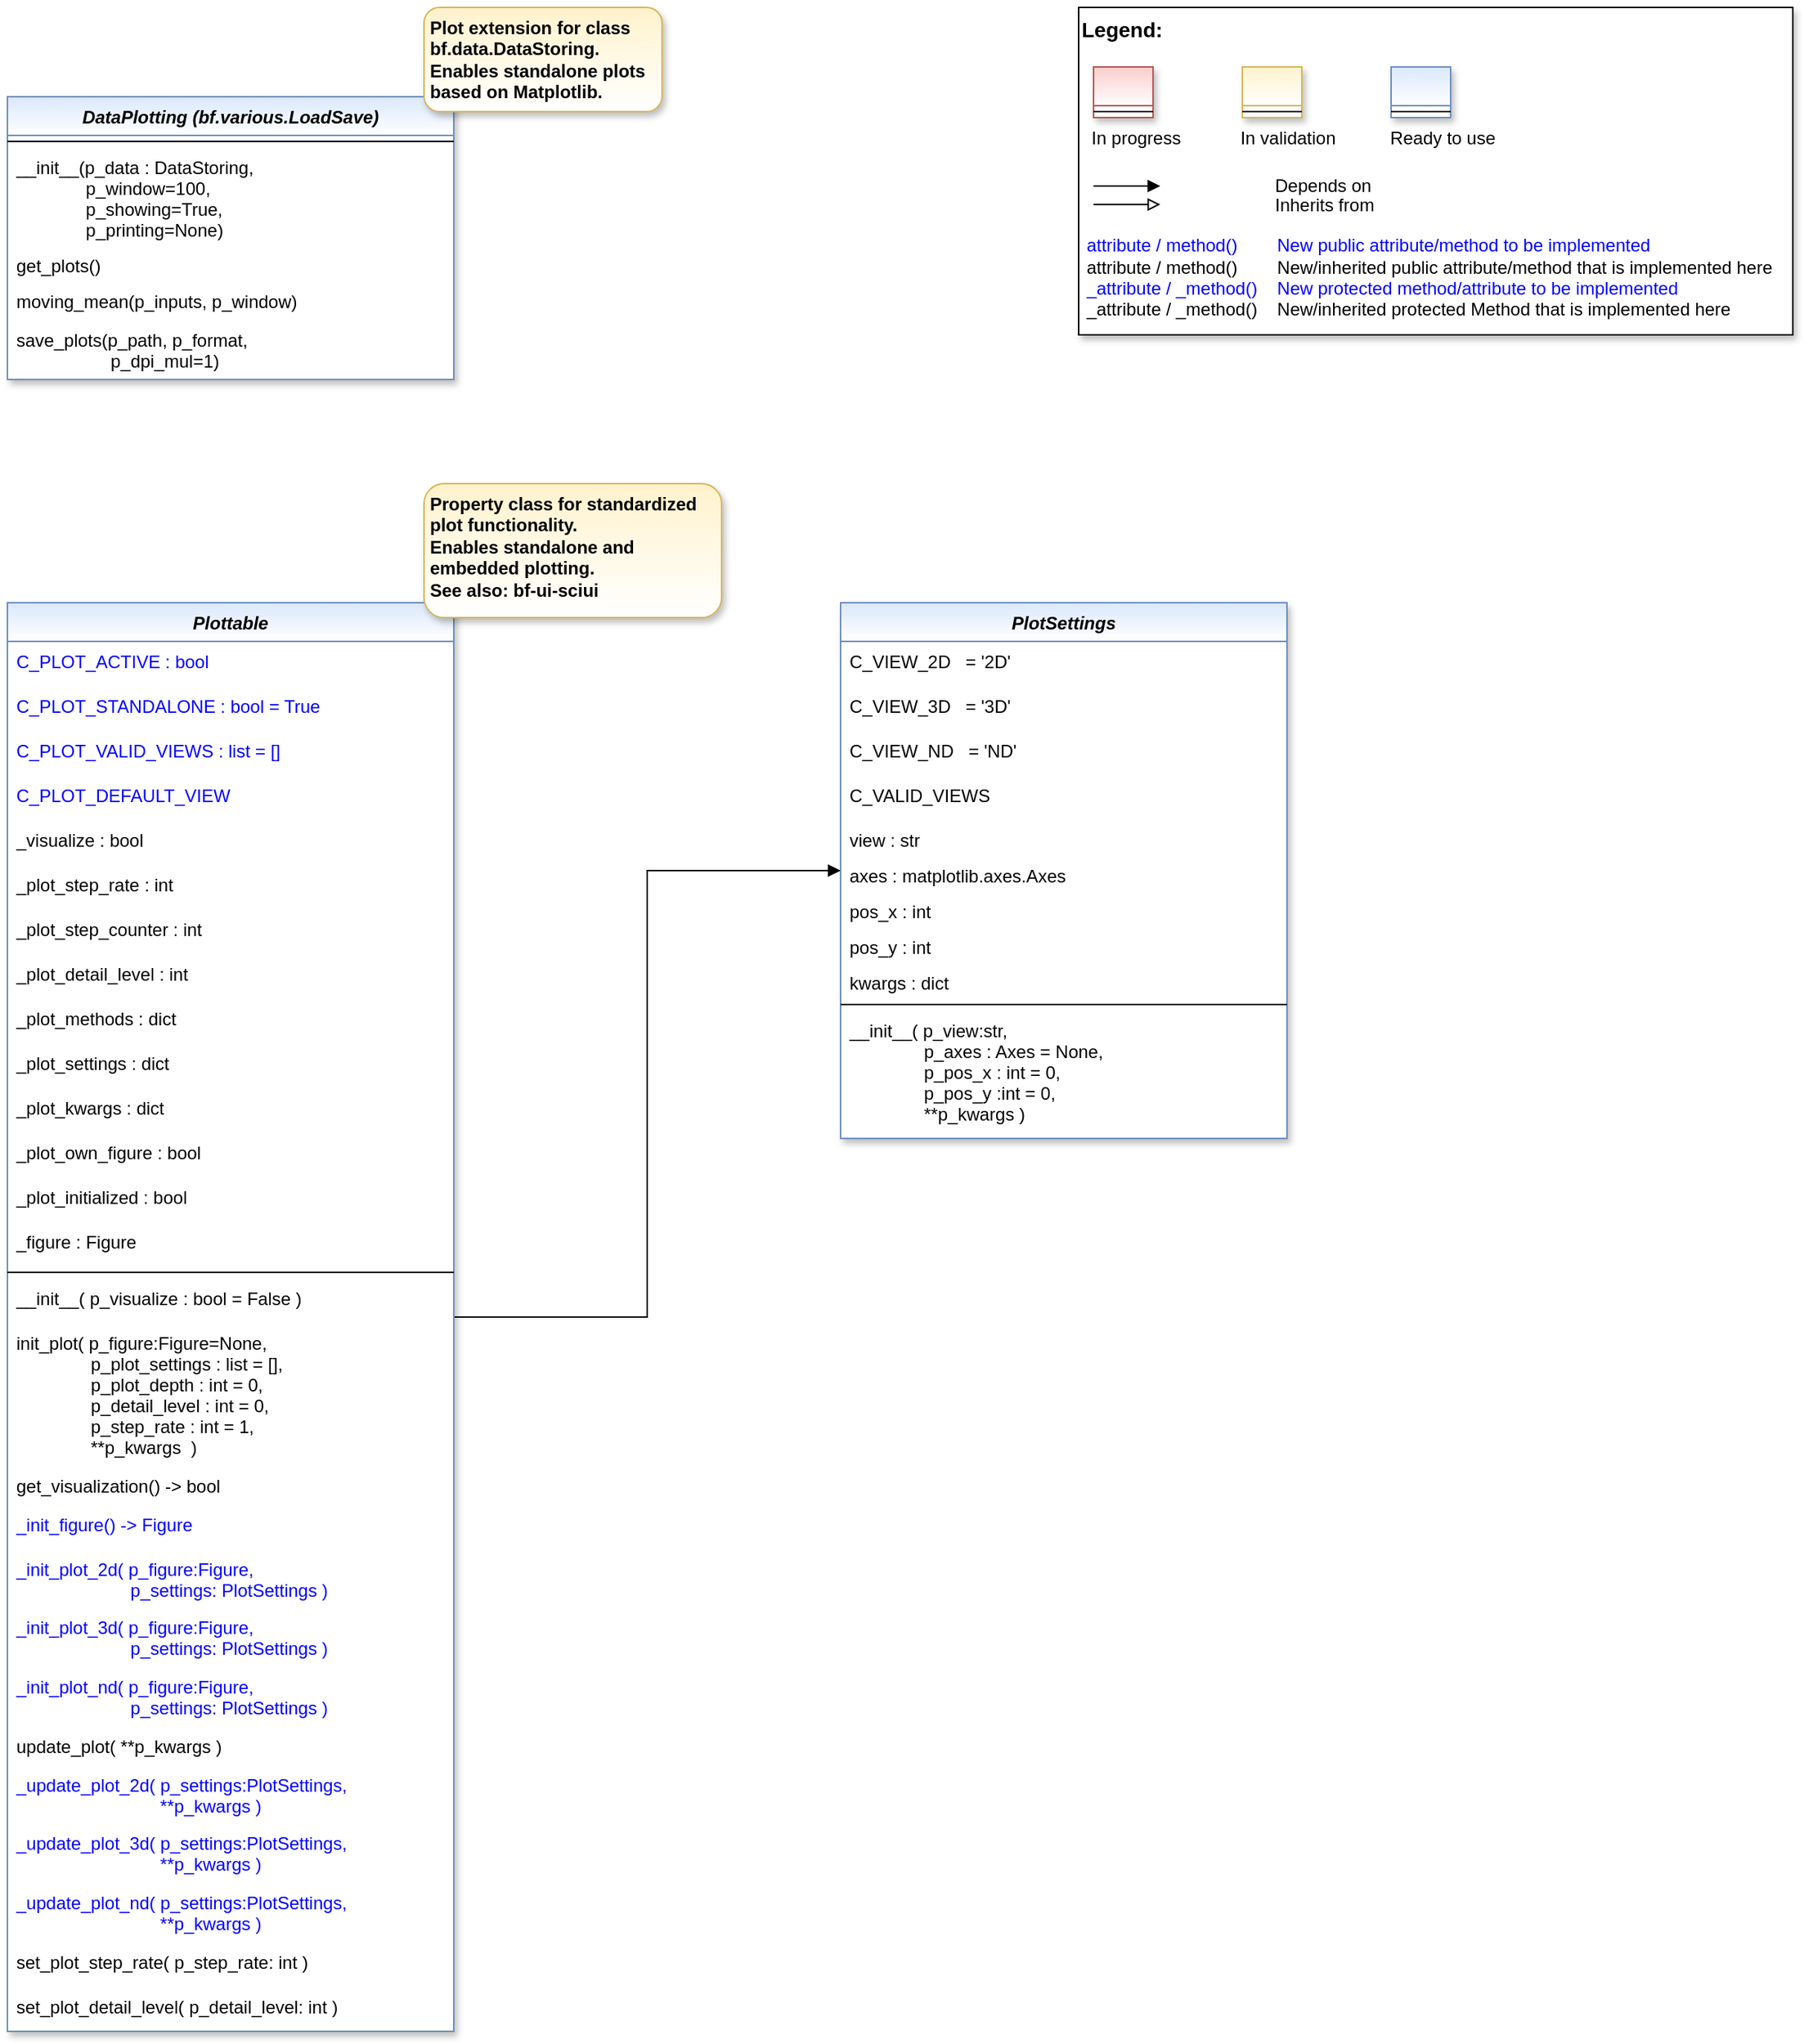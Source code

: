 <mxfile version="20.2.8" type="device"><diagram id="C5RBs43oDa-KdzZeNtuy" name="Page-1"><mxGraphModel dx="2810" dy="1265" grid="1" gridSize="10" guides="1" tooltips="1" connect="1" arrows="1" fold="1" page="1" pageScale="1" pageWidth="2336" pageHeight="1654" background="none" math="0" shadow="0"><root><mxCell id="WIyWlLk6GJQsqaUBKTNV-0"/><mxCell id="WIyWlLk6GJQsqaUBKTNV-1" parent="WIyWlLk6GJQsqaUBKTNV-0"/><mxCell id="xTEhVUKpY47WRCXY3XPk-31" style="edgeStyle=orthogonalEdgeStyle;rounded=0;orthogonalLoop=1;jettySize=auto;html=1;fontColor=default;endArrow=block;endFill=1;" parent="WIyWlLk6GJQsqaUBKTNV-1" source="oFACRVE9kKb2hBfiE2uY-0" target="xTEhVUKpY47WRCXY3XPk-20" edge="1"><mxGeometry relative="1" as="geometry"/></mxCell><mxCell id="oFACRVE9kKb2hBfiE2uY-0" value="Plottable" style="swimlane;fontStyle=3;align=center;verticalAlign=top;childLayout=stackLayout;horizontal=1;startSize=26;horizontalStack=0;resizeParent=1;resizeLast=0;collapsible=1;marginBottom=0;rounded=0;shadow=1;strokeWidth=1;fillColor=#dae8fc;strokeColor=#6c8ebf;swimlaneFillColor=#FFFFFF;gradientColor=#FFFFFF;" parent="WIyWlLk6GJQsqaUBKTNV-1" vertex="1"><mxGeometry x="40" y="440" width="300" height="960" as="geometry"><mxRectangle x="230" y="140" width="160" height="26" as="alternateBounds"/></mxGeometry></mxCell><mxCell id="Ar7ZMp7DWDqeWwLccAXu-0" value="C_PLOT_ACTIVE : bool " style="text;align=left;verticalAlign=top;spacingLeft=4;spacingRight=4;overflow=hidden;rotatable=0;points=[[0,0.5],[1,0.5]];portConstraint=eastwest;fontColor=#0000FF;" parent="oFACRVE9kKb2hBfiE2uY-0" vertex="1"><mxGeometry y="26" width="300" height="30" as="geometry"/></mxCell><mxCell id="xTEhVUKpY47WRCXY3XPk-12" value="C_PLOT_STANDALONE : bool = True" style="text;align=left;verticalAlign=top;spacingLeft=4;spacingRight=4;overflow=hidden;rotatable=0;points=[[0,0.5],[1,0.5]];portConstraint=eastwest;fontColor=#0000FF;" parent="oFACRVE9kKb2hBfiE2uY-0" vertex="1"><mxGeometry y="56" width="300" height="30" as="geometry"/></mxCell><mxCell id="xTEhVUKpY47WRCXY3XPk-18" value="C_PLOT_VALID_VIEWS : list = []" style="text;align=left;verticalAlign=top;spacingLeft=4;spacingRight=4;overflow=hidden;rotatable=0;points=[[0,0.5],[1,0.5]];portConstraint=eastwest;fontColor=#0000FF;" parent="oFACRVE9kKb2hBfiE2uY-0" vertex="1"><mxGeometry y="86" width="300" height="30" as="geometry"/></mxCell><mxCell id="xTEhVUKpY47WRCXY3XPk-19" value="C_PLOT_DEFAULT_VIEW" style="text;align=left;verticalAlign=top;spacingLeft=4;spacingRight=4;overflow=hidden;rotatable=0;points=[[0,0.5],[1,0.5]];portConstraint=eastwest;fontColor=#0000FF;" parent="oFACRVE9kKb2hBfiE2uY-0" vertex="1"><mxGeometry y="116" width="300" height="30" as="geometry"/></mxCell><mxCell id="0Gz_7I3sb_LgOWZ64knt-1" value="_visualize : bool" style="text;align=left;verticalAlign=top;spacingLeft=4;spacingRight=4;overflow=hidden;rotatable=0;points=[[0,0.5],[1,0.5]];portConstraint=eastwest;fontColor=default;" parent="oFACRVE9kKb2hBfiE2uY-0" vertex="1"><mxGeometry y="146" width="300" height="30" as="geometry"/></mxCell><mxCell id="xTEhVUKpY47WRCXY3XPk-7" value="_plot_step_rate : int" style="text;align=left;verticalAlign=top;spacingLeft=4;spacingRight=4;overflow=hidden;rotatable=0;points=[[0,0.5],[1,0.5]];portConstraint=eastwest;fontColor=default;" parent="oFACRVE9kKb2hBfiE2uY-0" vertex="1"><mxGeometry y="176" width="300" height="30" as="geometry"/></mxCell><mxCell id="KxI0EdIj0VOSiRBP-J_Y-0" value="_plot_step_counter : int" style="text;align=left;verticalAlign=top;spacingLeft=4;spacingRight=4;overflow=hidden;rotatable=0;points=[[0,0.5],[1,0.5]];portConstraint=eastwest;fontColor=default;" parent="oFACRVE9kKb2hBfiE2uY-0" vertex="1"><mxGeometry y="206" width="300" height="30" as="geometry"/></mxCell><mxCell id="xTEhVUKpY47WRCXY3XPk-10" value="_plot_detail_level : int" style="text;align=left;verticalAlign=top;spacingLeft=4;spacingRight=4;overflow=hidden;rotatable=0;points=[[0,0.5],[1,0.5]];portConstraint=eastwest;fontColor=default;" parent="oFACRVE9kKb2hBfiE2uY-0" vertex="1"><mxGeometry y="236" width="300" height="30" as="geometry"/></mxCell><mxCell id="4w3XMbYWTQnuYC5885dG-2" value="_plot_methods : dict" style="text;align=left;verticalAlign=top;spacingLeft=4;spacingRight=4;overflow=hidden;rotatable=0;points=[[0,0.5],[1,0.5]];portConstraint=eastwest;fontColor=default;" parent="oFACRVE9kKb2hBfiE2uY-0" vertex="1"><mxGeometry y="266" width="300" height="30" as="geometry"/></mxCell><mxCell id="xTEhVUKpY47WRCXY3XPk-32" value="_plot_settings : dict" style="text;align=left;verticalAlign=top;spacingLeft=4;spacingRight=4;overflow=hidden;rotatable=0;points=[[0,0.5],[1,0.5]];portConstraint=eastwest;fontColor=default;" parent="oFACRVE9kKb2hBfiE2uY-0" vertex="1"><mxGeometry y="296" width="300" height="30" as="geometry"/></mxCell><mxCell id="KxI0EdIj0VOSiRBP-J_Y-1" value="_plot_kwargs : dict" style="text;align=left;verticalAlign=top;spacingLeft=4;spacingRight=4;overflow=hidden;rotatable=0;points=[[0,0.5],[1,0.5]];portConstraint=eastwest;fontColor=default;" parent="oFACRVE9kKb2hBfiE2uY-0" vertex="1"><mxGeometry y="326" width="300" height="30" as="geometry"/></mxCell><mxCell id="PWoAsxuYqyk7pd_X0C3N-0" value="_plot_own_figure : bool" style="text;align=left;verticalAlign=top;spacingLeft=4;spacingRight=4;overflow=hidden;rotatable=0;points=[[0,0.5],[1,0.5]];portConstraint=eastwest;fontColor=default;" parent="oFACRVE9kKb2hBfiE2uY-0" vertex="1"><mxGeometry y="356" width="300" height="30" as="geometry"/></mxCell><mxCell id="Zg2UaeqzA-qJKhymM3yb-0" value="_plot_initialized : bool" style="text;align=left;verticalAlign=top;spacingLeft=4;spacingRight=4;overflow=hidden;rotatable=0;points=[[0,0.5],[1,0.5]];portConstraint=eastwest;fontColor=default;" parent="oFACRVE9kKb2hBfiE2uY-0" vertex="1"><mxGeometry y="386" width="300" height="30" as="geometry"/></mxCell><mxCell id="Rh6axJBVAoVC5yNJB-A0-0" value="_figure : Figure" style="text;align=left;verticalAlign=top;spacingLeft=4;spacingRight=4;overflow=hidden;rotatable=0;points=[[0,0.5],[1,0.5]];portConstraint=eastwest;fontColor=default;" parent="oFACRVE9kKb2hBfiE2uY-0" vertex="1"><mxGeometry y="416" width="300" height="30" as="geometry"/></mxCell><mxCell id="oFACRVE9kKb2hBfiE2uY-2" value="" style="line;html=1;strokeWidth=1;align=left;verticalAlign=middle;spacingTop=-1;spacingLeft=3;spacingRight=3;rotatable=0;labelPosition=right;points=[];portConstraint=eastwest;" parent="oFACRVE9kKb2hBfiE2uY-0" vertex="1"><mxGeometry y="446" width="300" height="8" as="geometry"/></mxCell><mxCell id="0Gz_7I3sb_LgOWZ64knt-0" value="__init__( p_visualize : bool = False )" style="text;align=left;verticalAlign=top;spacingLeft=4;spacingRight=4;overflow=hidden;rotatable=0;points=[[0,0.5],[1,0.5]];portConstraint=eastwest;fontColor=default;" parent="oFACRVE9kKb2hBfiE2uY-0" vertex="1"><mxGeometry y="454" width="300" height="30" as="geometry"/></mxCell><mxCell id="oFACRVE9kKb2hBfiE2uY-3" value="init_plot( p_figure:Figure=None, &#10;               p_plot_settings : list = [],&#10;               p_plot_depth : int = 0,&#10;               p_detail_level : int = 0,&#10;               p_step_rate : int = 1,&#10;               **p_kwargs  )" style="text;align=left;verticalAlign=top;spacingLeft=4;spacingRight=4;overflow=hidden;rotatable=0;points=[[0,0.5],[1,0.5]];portConstraint=eastwest;fontColor=default;" parent="oFACRVE9kKb2hBfiE2uY-0" vertex="1"><mxGeometry y="484" width="300" height="96" as="geometry"/></mxCell><mxCell id="KV4fU-AsOxPUgDKTAwPZ-0" value="get_visualization() -&gt; bool" style="text;align=left;verticalAlign=top;spacingLeft=4;spacingRight=4;overflow=hidden;rotatable=0;points=[[0,0.5],[1,0.5]];portConstraint=eastwest;fontColor=default;" vertex="1" parent="oFACRVE9kKb2hBfiE2uY-0"><mxGeometry y="580" width="300" height="26" as="geometry"/></mxCell><mxCell id="YD-9TxI7eG7fF9o53ZuB-4" value="_init_figure() -&gt; Figure" style="text;align=left;verticalAlign=top;spacingLeft=4;spacingRight=4;overflow=hidden;rotatable=0;points=[[0,0.5],[1,0.5]];portConstraint=eastwest;fontColor=#0000FF;" parent="oFACRVE9kKb2hBfiE2uY-0" vertex="1"><mxGeometry y="606" width="300" height="30" as="geometry"/></mxCell><mxCell id="xTEhVUKpY47WRCXY3XPk-0" value="_init_plot_2d( p_figure:Figure, &#10;                       p_settings: PlotSettings )" style="text;align=left;verticalAlign=top;spacingLeft=4;spacingRight=4;overflow=hidden;rotatable=0;points=[[0,0.5],[1,0.5]];portConstraint=eastwest;fontColor=#0000FF;" parent="oFACRVE9kKb2hBfiE2uY-0" vertex="1"><mxGeometry y="636" width="300" height="39" as="geometry"/></mxCell><mxCell id="4w3XMbYWTQnuYC5885dG-1" value="_init_plot_3d( p_figure:Figure, &#10;                       p_settings: PlotSettings )" style="text;align=left;verticalAlign=top;spacingLeft=4;spacingRight=4;overflow=hidden;rotatable=0;points=[[0,0.5],[1,0.5]];portConstraint=eastwest;fontColor=#0000FF;" parent="oFACRVE9kKb2hBfiE2uY-0" vertex="1"><mxGeometry y="675" width="300" height="40" as="geometry"/></mxCell><mxCell id="4w3XMbYWTQnuYC5885dG-0" value="_init_plot_nd( p_figure:Figure, &#10;                       p_settings: PlotSettings )" style="text;align=left;verticalAlign=top;spacingLeft=4;spacingRight=4;overflow=hidden;rotatable=0;points=[[0,0.5],[1,0.5]];portConstraint=eastwest;fontColor=#0000FF;" parent="oFACRVE9kKb2hBfiE2uY-0" vertex="1"><mxGeometry y="715" width="300" height="40" as="geometry"/></mxCell><mxCell id="oFACRVE9kKb2hBfiE2uY-4" value="update_plot( **p_kwargs )" style="text;align=left;verticalAlign=top;spacingLeft=4;spacingRight=4;overflow=hidden;rotatable=0;points=[[0,0.5],[1,0.5]];portConstraint=eastwest;fontColor=default;" parent="oFACRVE9kKb2hBfiE2uY-0" vertex="1"><mxGeometry y="755" width="300" height="26" as="geometry"/></mxCell><mxCell id="KxI0EdIj0VOSiRBP-J_Y-3" value="_update_plot_2d( p_settings:PlotSettings,&#10;                             **p_kwargs )" style="text;align=left;verticalAlign=top;spacingLeft=4;spacingRight=4;overflow=hidden;rotatable=0;points=[[0,0.5],[1,0.5]];portConstraint=eastwest;fontColor=#0000FF;" parent="oFACRVE9kKb2hBfiE2uY-0" vertex="1"><mxGeometry y="781" width="300" height="39" as="geometry"/></mxCell><mxCell id="KxI0EdIj0VOSiRBP-J_Y-2" value="_update_plot_3d( p_settings:PlotSettings,&#10;                             **p_kwargs )" style="text;align=left;verticalAlign=top;spacingLeft=4;spacingRight=4;overflow=hidden;rotatable=0;points=[[0,0.5],[1,0.5]];portConstraint=eastwest;fontColor=#0000FF;" parent="oFACRVE9kKb2hBfiE2uY-0" vertex="1"><mxGeometry y="820" width="300" height="40" as="geometry"/></mxCell><mxCell id="xTEhVUKpY47WRCXY3XPk-3" value="_update_plot_nd( p_settings:PlotSettings,&#10;                             **p_kwargs )" style="text;align=left;verticalAlign=top;spacingLeft=4;spacingRight=4;overflow=hidden;rotatable=0;points=[[0,0.5],[1,0.5]];portConstraint=eastwest;fontColor=#0000FF;" parent="oFACRVE9kKb2hBfiE2uY-0" vertex="1"><mxGeometry y="860" width="300" height="40" as="geometry"/></mxCell><mxCell id="xTEhVUKpY47WRCXY3XPk-6" value="set_plot_step_rate( p_step_rate: int )" style="text;align=left;verticalAlign=top;spacingLeft=4;spacingRight=4;overflow=hidden;rotatable=0;points=[[0,0.5],[1,0.5]];portConstraint=eastwest;fontColor=default;" parent="oFACRVE9kKb2hBfiE2uY-0" vertex="1"><mxGeometry y="900" width="300" height="30" as="geometry"/></mxCell><mxCell id="xTEhVUKpY47WRCXY3XPk-9" value="set_plot_detail_level( p_detail_level: int )" style="text;align=left;verticalAlign=top;spacingLeft=4;spacingRight=4;overflow=hidden;rotatable=0;points=[[0,0.5],[1,0.5]];portConstraint=eastwest;fontColor=default;" parent="oFACRVE9kKb2hBfiE2uY-0" vertex="1"><mxGeometry y="930" width="300" height="30" as="geometry"/></mxCell><mxCell id="Sitd4XUR5ouGdiu0kk2x-8" value="" style="group" parent="WIyWlLk6GJQsqaUBKTNV-1" vertex="1" connectable="0"><mxGeometry x="760" y="40" width="480" height="220" as="geometry"/></mxCell><mxCell id="Sitd4XUR5ouGdiu0kk2x-9" value="&lt;font color=&quot;#000000&quot; size=&quot;1&quot;&gt;&lt;b style=&quot;font-size: 14px&quot;&gt;Legend:&lt;br&gt;&lt;/b&gt;&lt;/font&gt;&lt;br&gt;&lt;br&gt;&lt;br&gt;&lt;font color=&quot;#0000ff&quot; style=&quot;font-size: 6px&quot;&gt;&lt;br&gt;&lt;/font&gt;&lt;span style=&quot;color: rgb(0 , 0 , 0)&quot;&gt;&lt;font style=&quot;font-size: 4px&quot;&gt;&amp;nbsp; &amp;nbsp;&lt;/font&gt;&amp;nbsp;In progress&amp;nbsp; &amp;nbsp; &amp;nbsp; &amp;nbsp; &amp;nbsp; &amp;nbsp; In validation&amp;nbsp; &amp;nbsp; &amp;nbsp; &amp;nbsp; &amp;nbsp; &amp;nbsp;Ready to use&lt;/span&gt;&lt;font color=&quot;#000000&quot;&gt;&amp;nbsp;&lt;br&gt;&lt;/font&gt;&lt;font color=&quot;#0000ff&quot;&gt;&lt;br&gt;&lt;br&gt;&lt;br&gt;&lt;br&gt;&amp;nbsp;attribute / method()&amp;nbsp; &amp;nbsp; &amp;nbsp; &amp;nbsp; New public attribute/method to be implemented&lt;/font&gt;&lt;br&gt;&lt;font color=&quot;#000000&quot;&gt;&amp;nbsp;&lt;/font&gt;&lt;font color=&quot;#000000&quot;&gt;attribute / method()&lt;span&gt;&#9;&lt;/span&gt;&amp;nbsp; &amp;nbsp; &amp;nbsp; &amp;nbsp;New/inherited public attribute/method that is implemented here&lt;br&gt;&lt;/font&gt;&lt;font color=&quot;#0000ff&quot;&gt;&amp;nbsp;_attribute /&amp;nbsp;&lt;/font&gt;&lt;font color=&quot;#0000ff&quot;&gt;_method()&amp;nbsp; &amp;nbsp; New protected method/attribute to be implemented&lt;/font&gt;&lt;br&gt;&lt;font color=&quot;#000000&quot;&gt;&amp;nbsp;_attribute / _method()&amp;nbsp; &amp;nbsp; New/inherited protected Method that is implemented here&lt;br&gt;&lt;/font&gt;&lt;font color=&quot;#000000&quot;&gt;&lt;br&gt;&lt;br&gt;&lt;br&gt;&lt;br&gt;&lt;br&gt;&lt;/font&gt;" style="text;html=1;align=left;verticalAlign=top;whiteSpace=wrap;rounded=0;fontColor=#006600;strokeColor=#000000;shadow=1;fillColor=#ffffff;" parent="Sitd4XUR5ouGdiu0kk2x-8" vertex="1"><mxGeometry width="480" height="220" as="geometry"/></mxCell><mxCell id="Sitd4XUR5ouGdiu0kk2x-10" value="Depends on" style="endArrow=block;html=1;labelPosition=right;verticalLabelPosition=middle;align=left;verticalAlign=middle;endFill=1;fontSize=12;" parent="Sitd4XUR5ouGdiu0kk2x-8" edge="1"><mxGeometry x="-1590" y="-2180" width="50" height="50" as="geometry"><mxPoint x="10.0" y="120.003" as="sourcePoint"/><mxPoint x="54.848" y="120.003" as="targetPoint"/><mxPoint x="98" as="offset"/><Array as="points"><mxPoint x="30" y="120"/></Array></mxGeometry></mxCell><mxCell id="Sitd4XUR5ouGdiu0kk2x-11" value="Inherits from" style="endArrow=block;html=1;labelPosition=right;verticalLabelPosition=middle;align=left;verticalAlign=middle;endFill=0;fontSize=12;" parent="Sitd4XUR5ouGdiu0kk2x-8" edge="1"><mxGeometry x="-1590" y="-2180" width="50" height="50" as="geometry"><mxPoint x="10.0" y="132.385" as="sourcePoint"/><mxPoint x="54.848" y="132.385" as="targetPoint"/><mxPoint x="98" y="1" as="offset"/></mxGeometry></mxCell><mxCell id="Sitd4XUR5ouGdiu0kk2x-12" value="" style="swimlane;fontStyle=3;align=center;verticalAlign=top;childLayout=stackLayout;horizontal=1;startSize=26;horizontalStack=0;resizeParent=1;resizeLast=0;collapsible=1;marginBottom=0;rounded=0;shadow=1;strokeWidth=1;fillColor=#f8cecc;strokeColor=#b85450;gradientColor=#ffffff;swimlaneFillColor=#ffffff;" parent="Sitd4XUR5ouGdiu0kk2x-8" vertex="1"><mxGeometry x="10" y="40" width="40" height="34" as="geometry"><mxRectangle x="230" y="140" width="160" height="26" as="alternateBounds"/></mxGeometry></mxCell><mxCell id="Sitd4XUR5ouGdiu0kk2x-13" value="" style="line;html=1;strokeWidth=1;align=left;verticalAlign=middle;spacingTop=-1;spacingLeft=3;spacingRight=3;rotatable=0;labelPosition=right;points=[];portConstraint=eastwest;" parent="Sitd4XUR5ouGdiu0kk2x-12" vertex="1"><mxGeometry y="26" width="40" height="8" as="geometry"/></mxCell><mxCell id="Sitd4XUR5ouGdiu0kk2x-14" value="" style="swimlane;fontStyle=3;align=center;verticalAlign=top;childLayout=stackLayout;horizontal=1;startSize=26;horizontalStack=0;resizeParent=1;resizeLast=0;collapsible=1;marginBottom=0;rounded=0;shadow=1;strokeWidth=1;fillColor=#fff2cc;strokeColor=#d6b656;gradientColor=#ffffff;swimlaneFillColor=#ffffff;" parent="Sitd4XUR5ouGdiu0kk2x-8" vertex="1"><mxGeometry x="110" y="40" width="40" height="34" as="geometry"><mxRectangle x="230" y="140" width="160" height="26" as="alternateBounds"/></mxGeometry></mxCell><mxCell id="Sitd4XUR5ouGdiu0kk2x-15" value="" style="line;html=1;strokeWidth=1;align=left;verticalAlign=middle;spacingTop=-1;spacingLeft=3;spacingRight=3;rotatable=0;labelPosition=right;points=[];portConstraint=eastwest;" parent="Sitd4XUR5ouGdiu0kk2x-14" vertex="1"><mxGeometry y="26" width="40" height="8" as="geometry"/></mxCell><mxCell id="Sitd4XUR5ouGdiu0kk2x-16" value="" style="swimlane;fontStyle=3;align=center;verticalAlign=top;childLayout=stackLayout;horizontal=1;startSize=26;horizontalStack=0;resizeParent=1;resizeLast=0;collapsible=1;marginBottom=0;rounded=0;shadow=1;strokeWidth=1;fillColor=#dae8fc;strokeColor=#6c8ebf;gradientColor=#ffffff;swimlaneFillColor=#ffffff;" parent="Sitd4XUR5ouGdiu0kk2x-8" vertex="1"><mxGeometry x="210" y="40" width="40" height="34" as="geometry"><mxRectangle x="230" y="140" width="160" height="26" as="alternateBounds"/></mxGeometry></mxCell><mxCell id="Sitd4XUR5ouGdiu0kk2x-17" value="" style="line;html=1;strokeWidth=1;align=left;verticalAlign=middle;spacingTop=-1;spacingLeft=3;spacingRight=3;rotatable=0;labelPosition=right;points=[];portConstraint=eastwest;" parent="Sitd4XUR5ouGdiu0kk2x-16" vertex="1"><mxGeometry y="26" width="40" height="8" as="geometry"/></mxCell><mxCell id="GdlcvopVx8jWm2Iv11ht-0" value="Property class for standardized plot functionality.&lt;br&gt;Enables standalone and embedded plotting.&lt;br&gt;See also: bf-ui-sciui" style="rounded=1;whiteSpace=wrap;html=1;fillColor=#fff2cc;strokeColor=#d6b656;gradientColor=#FFFFFF;shadow=1;fontStyle=1;align=left;spacingLeft=2;verticalAlign=top;" parent="WIyWlLk6GJQsqaUBKTNV-1" vertex="1"><mxGeometry x="320" y="360" width="200" height="90" as="geometry"/></mxCell><mxCell id="fSXmFHImYSqrntTAfuXU-0" value="DataPlotting (bf.various.LoadSave)" style="swimlane;fontStyle=3;align=center;verticalAlign=top;childLayout=stackLayout;horizontal=1;startSize=26;horizontalStack=0;resizeParent=1;resizeLast=0;collapsible=1;marginBottom=0;rounded=0;shadow=1;strokeWidth=1;fillColor=#dae8fc;strokeColor=#6c8ebf;gradientColor=#FFFFFF;swimlaneFillColor=#FFFFFF;" parent="WIyWlLk6GJQsqaUBKTNV-1" vertex="1"><mxGeometry x="40" y="100" width="300" height="190" as="geometry"><mxRectangle x="230" y="140" width="160" height="26" as="alternateBounds"/></mxGeometry></mxCell><mxCell id="fSXmFHImYSqrntTAfuXU-1" value="" style="line;html=1;strokeWidth=1;align=left;verticalAlign=middle;spacingTop=-1;spacingLeft=3;spacingRight=3;rotatable=0;labelPosition=right;points=[];portConstraint=eastwest;" parent="fSXmFHImYSqrntTAfuXU-0" vertex="1"><mxGeometry y="26" width="300" height="8" as="geometry"/></mxCell><mxCell id="fSXmFHImYSqrntTAfuXU-2" value="__init__(p_data : DataStoring, &#10;              p_window=100,&#10;              p_showing=True, &#10;              p_printing=None)" style="text;align=left;verticalAlign=top;spacingLeft=4;spacingRight=4;overflow=hidden;rotatable=0;points=[[0,0.5],[1,0.5]];portConstraint=eastwest;" parent="fSXmFHImYSqrntTAfuXU-0" vertex="1"><mxGeometry y="34" width="300" height="66" as="geometry"/></mxCell><mxCell id="fSXmFHImYSqrntTAfuXU-3" value="get_plots()" style="text;align=left;verticalAlign=top;spacingLeft=4;spacingRight=4;overflow=hidden;rotatable=0;points=[[0,0.5],[1,0.5]];portConstraint=eastwest;" parent="fSXmFHImYSqrntTAfuXU-0" vertex="1"><mxGeometry y="100" width="300" height="24" as="geometry"/></mxCell><mxCell id="fSXmFHImYSqrntTAfuXU-4" value="moving_mean(p_inputs, p_window)" style="text;align=left;verticalAlign=top;spacingLeft=4;spacingRight=4;overflow=hidden;rotatable=0;points=[[0,0.5],[1,0.5]];portConstraint=eastwest;" parent="fSXmFHImYSqrntTAfuXU-0" vertex="1"><mxGeometry y="124" width="300" height="26" as="geometry"/></mxCell><mxCell id="fSXmFHImYSqrntTAfuXU-5" value="save_plots(p_path, p_format, &#10;                   p_dpi_mul=1)" style="text;align=left;verticalAlign=top;spacingLeft=4;spacingRight=4;overflow=hidden;rotatable=0;points=[[0,0.5],[1,0.5]];portConstraint=eastwest;" parent="fSXmFHImYSqrntTAfuXU-0" vertex="1"><mxGeometry y="150" width="300" height="40" as="geometry"/></mxCell><mxCell id="fSXmFHImYSqrntTAfuXU-6" value="Plot extension for class bf.data.DataStoring. Enables standalone plots based on Matplotlib." style="rounded=1;whiteSpace=wrap;html=1;fillColor=#fff2cc;strokeColor=#d6b656;gradientColor=#FFFFFF;shadow=1;fontStyle=1;align=left;spacingLeft=2;verticalAlign=top;" parent="WIyWlLk6GJQsqaUBKTNV-1" vertex="1"><mxGeometry x="320" y="40" width="160" height="70" as="geometry"/></mxCell><mxCell id="xTEhVUKpY47WRCXY3XPk-20" value="PlotSettings" style="swimlane;fontStyle=3;align=center;verticalAlign=top;childLayout=stackLayout;horizontal=1;startSize=26;horizontalStack=0;resizeParent=1;resizeLast=0;collapsible=1;marginBottom=0;rounded=0;shadow=1;strokeWidth=1;fillColor=#dae8fc;strokeColor=#6c8ebf;swimlaneFillColor=#FFFFFF;gradientColor=#FFFFFF;" parent="WIyWlLk6GJQsqaUBKTNV-1" vertex="1"><mxGeometry x="600" y="440" width="300" height="360" as="geometry"><mxRectangle x="230" y="140" width="160" height="26" as="alternateBounds"/></mxGeometry></mxCell><mxCell id="xTEhVUKpY47WRCXY3XPk-15" value="C_VIEW_2D   = '2D'" style="text;align=left;verticalAlign=top;spacingLeft=4;spacingRight=4;overflow=hidden;rotatable=0;points=[[0,0.5],[1,0.5]];portConstraint=eastwest;fontColor=default;" parent="xTEhVUKpY47WRCXY3XPk-20" vertex="1"><mxGeometry y="26" width="300" height="30" as="geometry"/></mxCell><mxCell id="xTEhVUKpY47WRCXY3XPk-16" value="C_VIEW_3D   = '3D'" style="text;align=left;verticalAlign=top;spacingLeft=4;spacingRight=4;overflow=hidden;rotatable=0;points=[[0,0.5],[1,0.5]];portConstraint=eastwest;fontColor=default;" parent="xTEhVUKpY47WRCXY3XPk-20" vertex="1"><mxGeometry y="56" width="300" height="30" as="geometry"/></mxCell><mxCell id="xTEhVUKpY47WRCXY3XPk-17" value="C_VIEW_ND   = 'ND'" style="text;align=left;verticalAlign=top;spacingLeft=4;spacingRight=4;overflow=hidden;rotatable=0;points=[[0,0.5],[1,0.5]];portConstraint=eastwest;fontColor=default;" parent="xTEhVUKpY47WRCXY3XPk-20" vertex="1"><mxGeometry y="86" width="300" height="30" as="geometry"/></mxCell><mxCell id="YD-9TxI7eG7fF9o53ZuB-0" value="C_VALID_VIEWS " style="text;align=left;verticalAlign=top;spacingLeft=4;spacingRight=4;overflow=hidden;rotatable=0;points=[[0,0.5],[1,0.5]];portConstraint=eastwest;fontColor=default;" parent="xTEhVUKpY47WRCXY3XPk-20" vertex="1"><mxGeometry y="116" width="300" height="30" as="geometry"/></mxCell><mxCell id="xTEhVUKpY47WRCXY3XPk-29" value="view : str" style="text;align=left;verticalAlign=top;spacingLeft=4;spacingRight=4;overflow=hidden;rotatable=0;points=[[0,0.5],[1,0.5]];portConstraint=eastwest;" parent="xTEhVUKpY47WRCXY3XPk-20" vertex="1"><mxGeometry y="146" width="300" height="24" as="geometry"/></mxCell><mxCell id="xTEhVUKpY47WRCXY3XPk-28" value="axes : matplotlib.axes.Axes" style="text;align=left;verticalAlign=top;spacingLeft=4;spacingRight=4;overflow=hidden;rotatable=0;points=[[0,0.5],[1,0.5]];portConstraint=eastwest;" parent="xTEhVUKpY47WRCXY3XPk-20" vertex="1"><mxGeometry y="170" width="300" height="24" as="geometry"/></mxCell><mxCell id="xTEhVUKpY47WRCXY3XPk-23" value="pos_x : int" style="text;align=left;verticalAlign=top;spacingLeft=4;spacingRight=4;overflow=hidden;rotatable=0;points=[[0,0.5],[1,0.5]];portConstraint=eastwest;" parent="xTEhVUKpY47WRCXY3XPk-20" vertex="1"><mxGeometry y="194" width="300" height="24" as="geometry"/></mxCell><mxCell id="xTEhVUKpY47WRCXY3XPk-27" value="pos_y : int" style="text;align=left;verticalAlign=top;spacingLeft=4;spacingRight=4;overflow=hidden;rotatable=0;points=[[0,0.5],[1,0.5]];portConstraint=eastwest;" parent="xTEhVUKpY47WRCXY3XPk-20" vertex="1"><mxGeometry y="218" width="300" height="24" as="geometry"/></mxCell><mxCell id="xTEhVUKpY47WRCXY3XPk-30" value="kwargs : dict" style="text;align=left;verticalAlign=top;spacingLeft=4;spacingRight=4;overflow=hidden;rotatable=0;points=[[0,0.5],[1,0.5]];portConstraint=eastwest;" parent="xTEhVUKpY47WRCXY3XPk-20" vertex="1"><mxGeometry y="242" width="300" height="24" as="geometry"/></mxCell><mxCell id="xTEhVUKpY47WRCXY3XPk-21" value="" style="line;html=1;strokeWidth=1;align=left;verticalAlign=middle;spacingTop=-1;spacingLeft=3;spacingRight=3;rotatable=0;labelPosition=right;points=[];portConstraint=eastwest;" parent="xTEhVUKpY47WRCXY3XPk-20" vertex="1"><mxGeometry y="266" width="300" height="8" as="geometry"/></mxCell><mxCell id="xTEhVUKpY47WRCXY3XPk-26" value="__init__( p_view:str, &#10;               p_axes : Axes = None, &#10;               p_pos_x : int = 0,&#10;               p_pos_y :int = 0,&#10;               **p_kwargs )" style="text;align=left;verticalAlign=top;spacingLeft=4;spacingRight=4;overflow=hidden;rotatable=0;points=[[0,0.5],[1,0.5]];portConstraint=eastwest;" parent="xTEhVUKpY47WRCXY3XPk-20" vertex="1"><mxGeometry y="274" width="300" height="86" as="geometry"/></mxCell></root></mxGraphModel></diagram></mxfile>